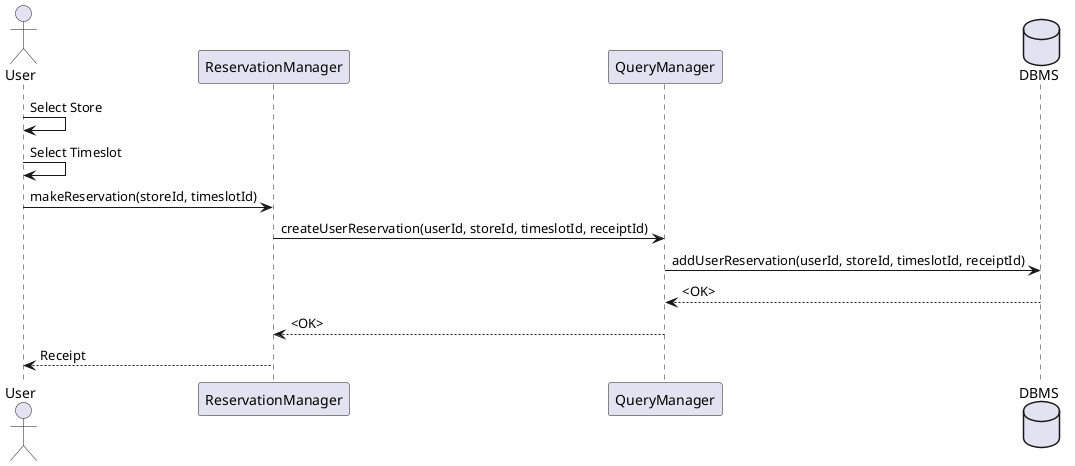 @startuml seq_make_reservation

actor User as a
participant ReservationManager as rm
participant QueryManager as qm
database DBMS as db

a -> a : Select Store
a -> a : Select Timeslot
a -> rm : makeReservation(storeId, timeslotId)
rm -> qm : createUserReservation(userId, storeId, timeslotId, receiptId)
qm -> db : addUserReservation(userId, storeId, timeslotId, receiptId)
db --> qm : <OK>
qm --> rm : <OK>
rm --> a : Receipt

@enduml